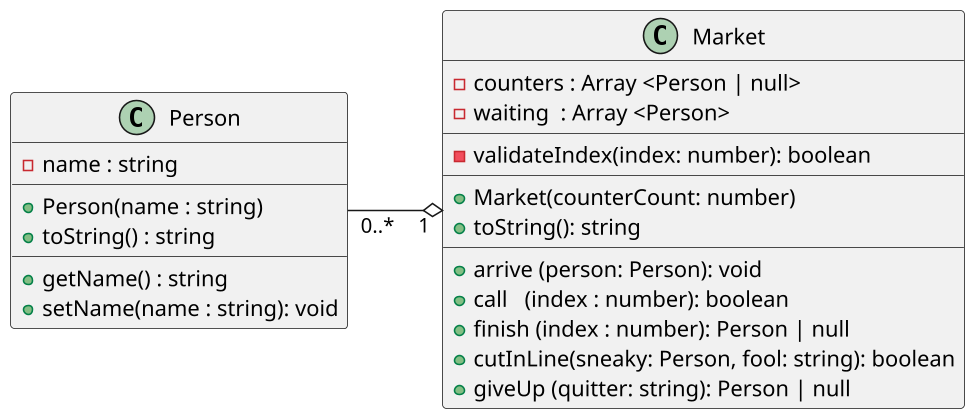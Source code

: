 @startuml

skinparam defaultFontName "Source Code Pro"
skinparam dpi 150
left to right direction

class Person {
  - name : string
  __
  + Person(name : string)
  + toString() : string
  __
  + getName() : string
  + setName(name : string): void
}

class Market {
  - counters : Array <Person | null>
  - waiting  : Array <Person>
  __
  - validateIndex(index: number): boolean
  __
  + Market(counterCount: number)
  + toString(): string
  __
  + arrive (person: Person): void
  + call   (index : number): boolean
  + finish (index : number): Person | null
  + cutInLine(sneaky: Person, fool: string): boolean
  + giveUp (quitter: string): Person | null
}

Person "0..*" --o "1" Market
@enduml
